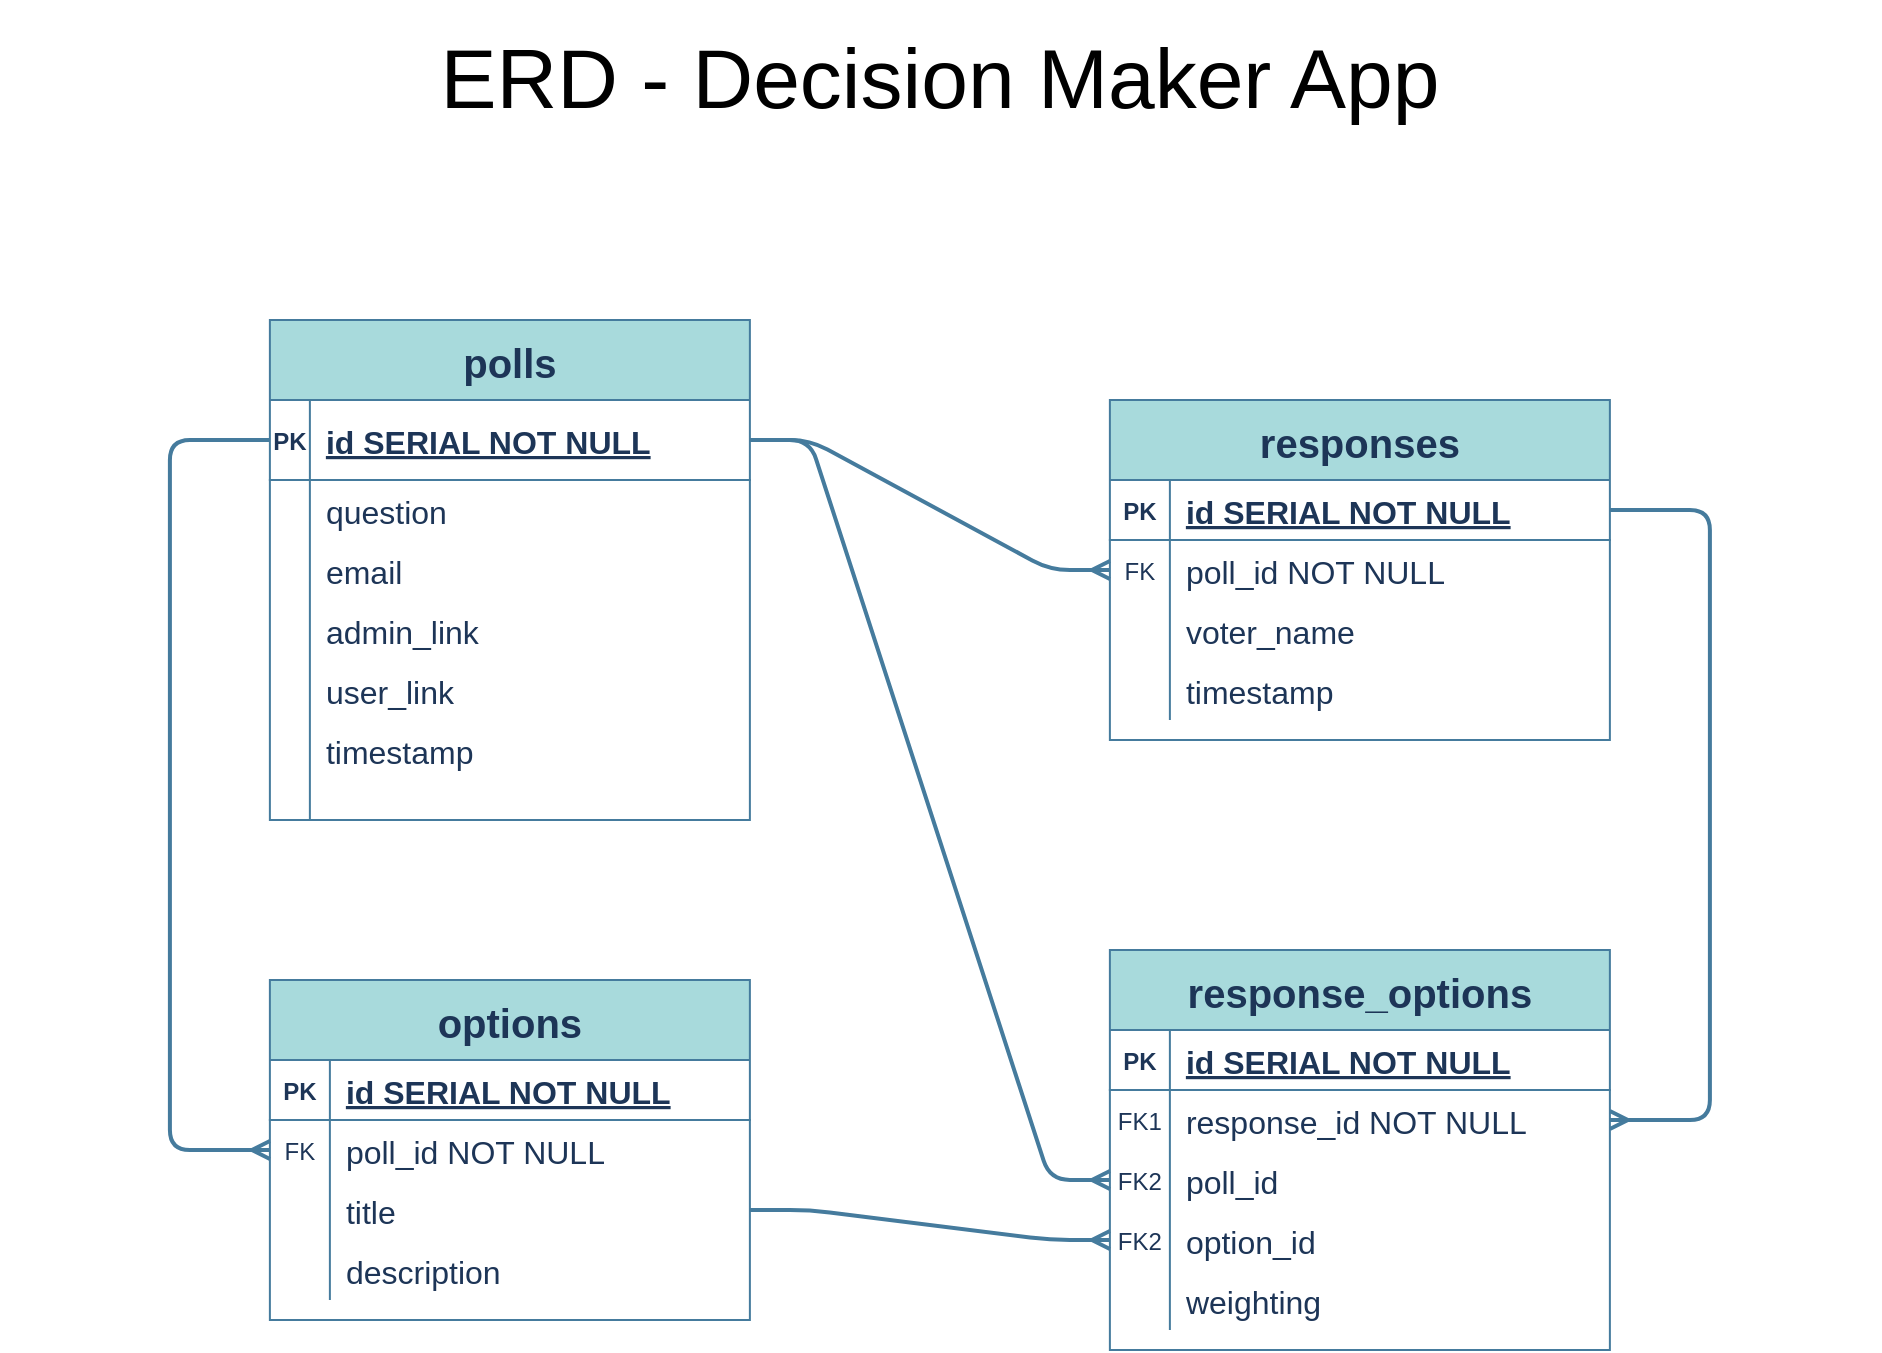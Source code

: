 <mxfile version="13.10.4" type="github">
  <diagram id="R2lEEEUBdFMjLlhIrx00" name="Page-1">
    <mxGraphModel dx="1678" dy="934" grid="1" gridSize="10" guides="1" tooltips="1" connect="1" arrows="1" fold="1" page="1" pageScale="1" pageWidth="1100" pageHeight="850" background="none" math="0" shadow="0" extFonts="Permanent Marker^https://fonts.googleapis.com/css?family=Permanent+Marker">
      <root>
        <mxCell id="0" />
        <mxCell id="1" parent="0" />
        <mxCell id="C-vyLk0tnHw3VtMMgP7b-1" value="" style="edgeStyle=entityRelationEdgeStyle;endArrow=ERmany;startArrow=none;endFill=0;startFill=0;strokeWidth=2;labelBackgroundColor=#F1FAEE;strokeColor=#457B9D;fontColor=#1D3557;" parent="1" source="C-vyLk0tnHw3VtMMgP7b-24" target="C-vyLk0tnHw3VtMMgP7b-6" edge="1">
          <mxGeometry width="100" height="100" relative="1" as="geometry">
            <mxPoint x="434.94" y="830" as="sourcePoint" />
            <mxPoint x="534.94" y="730" as="targetPoint" />
          </mxGeometry>
        </mxCell>
        <mxCell id="C-vyLk0tnHw3VtMMgP7b-2" value="responses" style="shape=table;startSize=40;container=1;collapsible=1;childLayout=tableLayout;fixedRows=1;rowLines=0;fontStyle=1;align=center;resizeLast=1;fontSize=20;fillColor=#A8DADC;strokeColor=#457B9D;fontColor=#1D3557;" parent="1" vertex="1">
          <mxGeometry x="634.94" y="240" width="250" height="170" as="geometry" />
        </mxCell>
        <mxCell id="C-vyLk0tnHw3VtMMgP7b-3" value="" style="shape=partialRectangle;collapsible=0;dropTarget=0;pointerEvents=0;fillColor=none;points=[[0,0.5],[1,0.5]];portConstraint=eastwest;top=0;left=0;right=0;bottom=1;strokeColor=#457B9D;fontColor=#1D3557;" parent="C-vyLk0tnHw3VtMMgP7b-2" vertex="1">
          <mxGeometry y="40" width="250" height="30" as="geometry" />
        </mxCell>
        <mxCell id="C-vyLk0tnHw3VtMMgP7b-4" value="PK" style="shape=partialRectangle;overflow=hidden;connectable=0;fillColor=none;top=0;left=0;bottom=0;right=0;fontStyle=1;strokeColor=#457B9D;fontColor=#1D3557;" parent="C-vyLk0tnHw3VtMMgP7b-3" vertex="1">
          <mxGeometry width="30" height="30" as="geometry" />
        </mxCell>
        <mxCell id="C-vyLk0tnHw3VtMMgP7b-5" value="id SERIAL NOT NULL " style="shape=partialRectangle;overflow=hidden;connectable=0;fillColor=none;top=0;left=0;bottom=0;right=0;align=left;spacingLeft=6;fontStyle=5;fontSize=16;strokeColor=#457B9D;fontColor=#1D3557;" parent="C-vyLk0tnHw3VtMMgP7b-3" vertex="1">
          <mxGeometry x="30" width="220" height="30" as="geometry" />
        </mxCell>
        <mxCell id="C-vyLk0tnHw3VtMMgP7b-6" value="" style="shape=partialRectangle;collapsible=0;dropTarget=0;pointerEvents=0;fillColor=none;points=[[0,0.5],[1,0.5]];portConstraint=eastwest;top=0;left=0;right=0;bottom=0;strokeColor=#457B9D;fontColor=#1D3557;" parent="C-vyLk0tnHw3VtMMgP7b-2" vertex="1">
          <mxGeometry y="70" width="250" height="30" as="geometry" />
        </mxCell>
        <mxCell id="C-vyLk0tnHw3VtMMgP7b-7" value="FK" style="shape=partialRectangle;overflow=hidden;connectable=0;fillColor=none;top=0;left=0;bottom=0;right=0;strokeColor=#457B9D;fontColor=#1D3557;" parent="C-vyLk0tnHw3VtMMgP7b-6" vertex="1">
          <mxGeometry width="30" height="30" as="geometry" />
        </mxCell>
        <mxCell id="C-vyLk0tnHw3VtMMgP7b-8" value="poll_id NOT NULL" style="shape=partialRectangle;overflow=hidden;connectable=0;fillColor=none;top=0;left=0;bottom=0;right=0;align=left;spacingLeft=6;fontSize=16;strokeColor=#457B9D;fontColor=#1D3557;" parent="C-vyLk0tnHw3VtMMgP7b-6" vertex="1">
          <mxGeometry x="30" width="220" height="30" as="geometry" />
        </mxCell>
        <mxCell id="FZR4OLmkqivzkAO5iSQV-20" value="" style="shape=partialRectangle;collapsible=0;dropTarget=0;pointerEvents=0;fillColor=none;points=[[0,0.5],[1,0.5]];portConstraint=eastwest;top=0;left=0;right=0;bottom=0;strokeColor=#457B9D;fontColor=#1D3557;" parent="C-vyLk0tnHw3VtMMgP7b-2" vertex="1">
          <mxGeometry y="100" width="250" height="30" as="geometry" />
        </mxCell>
        <mxCell id="FZR4OLmkqivzkAO5iSQV-21" value="" style="shape=partialRectangle;overflow=hidden;connectable=0;fillColor=none;top=0;left=0;bottom=0;right=0;strokeColor=#457B9D;fontColor=#1D3557;" parent="FZR4OLmkqivzkAO5iSQV-20" vertex="1">
          <mxGeometry width="30" height="30" as="geometry" />
        </mxCell>
        <mxCell id="FZR4OLmkqivzkAO5iSQV-22" value="voter_name" style="shape=partialRectangle;overflow=hidden;connectable=0;fillColor=none;top=0;left=0;bottom=0;right=0;align=left;spacingLeft=6;fontSize=16;strokeColor=#457B9D;fontColor=#1D3557;" parent="FZR4OLmkqivzkAO5iSQV-20" vertex="1">
          <mxGeometry x="30" width="220" height="30" as="geometry" />
        </mxCell>
        <mxCell id="C-vyLk0tnHw3VtMMgP7b-9" value="" style="shape=partialRectangle;collapsible=0;dropTarget=0;pointerEvents=0;fillColor=none;points=[[0,0.5],[1,0.5]];portConstraint=eastwest;top=0;left=0;right=0;bottom=0;strokeColor=#457B9D;fontColor=#1D3557;" parent="C-vyLk0tnHw3VtMMgP7b-2" vertex="1">
          <mxGeometry y="130" width="250" height="30" as="geometry" />
        </mxCell>
        <mxCell id="C-vyLk0tnHw3VtMMgP7b-10" value="" style="shape=partialRectangle;overflow=hidden;connectable=0;fillColor=none;top=0;left=0;bottom=0;right=0;strokeColor=#457B9D;fontColor=#1D3557;" parent="C-vyLk0tnHw3VtMMgP7b-9" vertex="1">
          <mxGeometry width="30" height="30" as="geometry" />
        </mxCell>
        <mxCell id="C-vyLk0tnHw3VtMMgP7b-11" value="timestamp" style="shape=partialRectangle;overflow=hidden;connectable=0;fillColor=none;top=0;left=0;bottom=0;right=0;align=left;spacingLeft=6;fontSize=16;strokeColor=#457B9D;fontColor=#1D3557;" parent="C-vyLk0tnHw3VtMMgP7b-9" vertex="1">
          <mxGeometry x="30" width="220" height="30" as="geometry" />
        </mxCell>
        <mxCell id="C-vyLk0tnHw3VtMMgP7b-23" value="polls" style="shape=table;startSize=40;container=1;collapsible=1;childLayout=tableLayout;fixedRows=1;rowLines=0;fontStyle=1;align=center;resizeLast=1;fontSize=20;fillColor=#A8DADC;strokeColor=#457B9D;fontColor=#1D3557;" parent="1" vertex="1">
          <mxGeometry x="214.94" y="200" width="240" height="250" as="geometry" />
        </mxCell>
        <mxCell id="C-vyLk0tnHw3VtMMgP7b-24" value="" style="shape=partialRectangle;collapsible=0;dropTarget=0;pointerEvents=0;fillColor=none;points=[[0,0.5],[1,0.5]];portConstraint=eastwest;top=0;left=0;right=0;bottom=1;strokeColor=#457B9D;fontColor=#1D3557;" parent="C-vyLk0tnHw3VtMMgP7b-23" vertex="1">
          <mxGeometry y="40" width="240" height="40" as="geometry" />
        </mxCell>
        <mxCell id="C-vyLk0tnHw3VtMMgP7b-25" value="PK" style="shape=partialRectangle;overflow=hidden;connectable=0;fillColor=none;top=0;left=0;bottom=0;right=0;fontStyle=1;strokeColor=#457B9D;fontColor=#1D3557;" parent="C-vyLk0tnHw3VtMMgP7b-24" vertex="1">
          <mxGeometry width="20" height="40" as="geometry" />
        </mxCell>
        <mxCell id="C-vyLk0tnHw3VtMMgP7b-26" value="id SERIAL NOT NULL " style="shape=partialRectangle;overflow=hidden;connectable=0;fillColor=none;top=0;left=0;bottom=0;right=0;align=left;spacingLeft=6;fontStyle=5;fontSize=16;strokeColor=#457B9D;fontColor=#1D3557;" parent="C-vyLk0tnHw3VtMMgP7b-24" vertex="1">
          <mxGeometry x="20" width="220" height="40" as="geometry" />
        </mxCell>
        <mxCell id="FZR4OLmkqivzkAO5iSQV-11" value="" style="shape=partialRectangle;collapsible=0;dropTarget=0;pointerEvents=0;fillColor=none;points=[[0,0.5],[1,0.5]];portConstraint=eastwest;top=0;left=0;right=0;bottom=0;strokeColor=#457B9D;fontColor=#1D3557;" parent="C-vyLk0tnHw3VtMMgP7b-23" vertex="1">
          <mxGeometry y="80" width="240" height="30" as="geometry" />
        </mxCell>
        <mxCell id="FZR4OLmkqivzkAO5iSQV-12" value="" style="shape=partialRectangle;overflow=hidden;connectable=0;fillColor=none;top=0;left=0;bottom=0;right=0;strokeColor=#457B9D;fontColor=#1D3557;" parent="FZR4OLmkqivzkAO5iSQV-11" vertex="1">
          <mxGeometry width="20" height="30" as="geometry" />
        </mxCell>
        <mxCell id="FZR4OLmkqivzkAO5iSQV-13" value="question" style="shape=partialRectangle;overflow=hidden;connectable=0;fillColor=none;top=0;left=0;bottom=0;right=0;align=left;spacingLeft=6;verticalAlign=middle;fontSize=16;strokeColor=#457B9D;fontColor=#1D3557;" parent="FZR4OLmkqivzkAO5iSQV-11" vertex="1">
          <mxGeometry x="20" width="220" height="30" as="geometry" />
        </mxCell>
        <mxCell id="FZR4OLmkqivzkAO5iSQV-1" value="" style="shape=partialRectangle;collapsible=0;dropTarget=0;pointerEvents=0;fillColor=none;points=[[0,0.5],[1,0.5]];portConstraint=eastwest;top=0;left=0;right=0;bottom=0;strokeColor=#457B9D;fontColor=#1D3557;" parent="C-vyLk0tnHw3VtMMgP7b-23" vertex="1">
          <mxGeometry y="110" width="240" height="30" as="geometry" />
        </mxCell>
        <mxCell id="FZR4OLmkqivzkAO5iSQV-2" value="" style="shape=partialRectangle;overflow=hidden;connectable=0;fillColor=none;top=0;left=0;bottom=0;right=0;strokeColor=#457B9D;fontColor=#1D3557;" parent="FZR4OLmkqivzkAO5iSQV-1" vertex="1">
          <mxGeometry width="20" height="30" as="geometry" />
        </mxCell>
        <mxCell id="FZR4OLmkqivzkAO5iSQV-3" value="email" style="shape=partialRectangle;overflow=hidden;connectable=0;fillColor=none;top=0;left=0;bottom=0;right=0;align=left;spacingLeft=6;verticalAlign=middle;fontSize=16;strokeColor=#457B9D;fontColor=#1D3557;" parent="FZR4OLmkqivzkAO5iSQV-1" vertex="1">
          <mxGeometry x="20" width="220" height="30" as="geometry" />
        </mxCell>
        <mxCell id="FZR4OLmkqivzkAO5iSQV-5" value="" style="shape=partialRectangle;collapsible=0;dropTarget=0;pointerEvents=0;fillColor=none;points=[[0,0.5],[1,0.5]];portConstraint=eastwest;top=0;left=0;right=0;bottom=0;strokeColor=#457B9D;fontColor=#1D3557;" parent="C-vyLk0tnHw3VtMMgP7b-23" vertex="1">
          <mxGeometry y="140" width="240" height="30" as="geometry" />
        </mxCell>
        <mxCell id="FZR4OLmkqivzkAO5iSQV-6" value="" style="shape=partialRectangle;overflow=hidden;connectable=0;fillColor=none;top=0;left=0;bottom=0;right=0;strokeColor=#457B9D;fontColor=#1D3557;" parent="FZR4OLmkqivzkAO5iSQV-5" vertex="1">
          <mxGeometry width="20" height="30" as="geometry" />
        </mxCell>
        <mxCell id="FZR4OLmkqivzkAO5iSQV-7" value="admin_link" style="shape=partialRectangle;overflow=hidden;connectable=0;fillColor=none;top=0;left=0;bottom=0;right=0;align=left;spacingLeft=6;verticalAlign=middle;fontSize=16;strokeColor=#457B9D;fontColor=#1D3557;" parent="FZR4OLmkqivzkAO5iSQV-5" vertex="1">
          <mxGeometry x="20" width="220" height="30" as="geometry" />
        </mxCell>
        <mxCell id="FZR4OLmkqivzkAO5iSQV-8" value="" style="shape=partialRectangle;collapsible=0;dropTarget=0;pointerEvents=0;fillColor=none;points=[[0,0.5],[1,0.5]];portConstraint=eastwest;top=0;left=0;right=0;bottom=0;strokeColor=#457B9D;fontColor=#1D3557;" parent="C-vyLk0tnHw3VtMMgP7b-23" vertex="1">
          <mxGeometry y="170" width="240" height="30" as="geometry" />
        </mxCell>
        <mxCell id="FZR4OLmkqivzkAO5iSQV-9" value="" style="shape=partialRectangle;overflow=hidden;connectable=0;fillColor=none;top=0;left=0;bottom=0;right=0;strokeColor=#457B9D;fontColor=#1D3557;" parent="FZR4OLmkqivzkAO5iSQV-8" vertex="1">
          <mxGeometry width="20" height="30" as="geometry" />
        </mxCell>
        <mxCell id="FZR4OLmkqivzkAO5iSQV-10" value="user_link" style="shape=partialRectangle;overflow=hidden;connectable=0;fillColor=none;top=0;left=0;bottom=0;right=0;align=left;spacingLeft=6;verticalAlign=middle;fontSize=16;strokeColor=#457B9D;fontColor=#1D3557;" parent="FZR4OLmkqivzkAO5iSQV-8" vertex="1">
          <mxGeometry x="20" width="220" height="30" as="geometry" />
        </mxCell>
        <mxCell id="FZR4OLmkqivzkAO5iSQV-14" value="" style="shape=partialRectangle;collapsible=0;dropTarget=0;pointerEvents=0;fillColor=none;points=[[0,0.5],[1,0.5]];portConstraint=eastwest;top=0;left=0;right=0;bottom=0;strokeColor=#457B9D;fontColor=#1D3557;" parent="C-vyLk0tnHw3VtMMgP7b-23" vertex="1">
          <mxGeometry y="200" width="240" height="30" as="geometry" />
        </mxCell>
        <mxCell id="FZR4OLmkqivzkAO5iSQV-15" value="" style="shape=partialRectangle;overflow=hidden;connectable=0;fillColor=none;top=0;left=0;bottom=0;right=0;strokeColor=#457B9D;fontColor=#1D3557;" parent="FZR4OLmkqivzkAO5iSQV-14" vertex="1">
          <mxGeometry width="20" height="30" as="geometry" />
        </mxCell>
        <mxCell id="FZR4OLmkqivzkAO5iSQV-16" value="timestamp" style="shape=partialRectangle;overflow=hidden;connectable=0;fillColor=none;top=0;left=0;bottom=0;right=0;align=left;spacingLeft=6;verticalAlign=middle;fontSize=16;strokeColor=#457B9D;fontColor=#1D3557;" parent="FZR4OLmkqivzkAO5iSQV-14" vertex="1">
          <mxGeometry x="20" width="220" height="30" as="geometry" />
        </mxCell>
        <mxCell id="FZR4OLmkqivzkAO5iSQV-17" value="" style="shape=partialRectangle;collapsible=0;dropTarget=0;pointerEvents=0;fillColor=none;points=[[0,0.5],[1,0.5]];portConstraint=eastwest;top=0;left=0;right=0;bottom=0;strokeColor=#457B9D;fontColor=#1D3557;" parent="C-vyLk0tnHw3VtMMgP7b-23" vertex="1">
          <mxGeometry y="230" width="240" height="20" as="geometry" />
        </mxCell>
        <mxCell id="FZR4OLmkqivzkAO5iSQV-18" value="" style="shape=partialRectangle;overflow=hidden;connectable=0;fillColor=none;top=0;left=0;bottom=0;right=0;strokeColor=#457B9D;fontColor=#1D3557;" parent="FZR4OLmkqivzkAO5iSQV-17" vertex="1">
          <mxGeometry width="20" height="20" as="geometry" />
        </mxCell>
        <mxCell id="FZR4OLmkqivzkAO5iSQV-19" value="" style="shape=partialRectangle;overflow=hidden;connectable=0;fillColor=none;top=0;left=0;bottom=0;right=0;align=left;spacingLeft=6;verticalAlign=middle;fontSize=16;strokeColor=#457B9D;fontColor=#1D3557;" parent="FZR4OLmkqivzkAO5iSQV-17" vertex="1">
          <mxGeometry x="20" width="220" height="20" as="geometry" />
        </mxCell>
        <mxCell id="FZR4OLmkqivzkAO5iSQV-23" value="options" style="shape=table;startSize=40;container=1;collapsible=1;childLayout=tableLayout;fixedRows=1;rowLines=0;fontStyle=1;align=center;resizeLast=1;fontSize=20;fillColor=#A8DADC;strokeColor=#457B9D;fontColor=#1D3557;" parent="1" vertex="1">
          <mxGeometry x="214.94" y="530" width="240" height="170" as="geometry" />
        </mxCell>
        <mxCell id="FZR4OLmkqivzkAO5iSQV-24" value="" style="shape=partialRectangle;collapsible=0;dropTarget=0;pointerEvents=0;fillColor=none;points=[[0,0.5],[1,0.5]];portConstraint=eastwest;top=0;left=0;right=0;bottom=1;strokeColor=#457B9D;fontColor=#1D3557;" parent="FZR4OLmkqivzkAO5iSQV-23" vertex="1">
          <mxGeometry y="40" width="240" height="30" as="geometry" />
        </mxCell>
        <mxCell id="FZR4OLmkqivzkAO5iSQV-25" value="PK" style="shape=partialRectangle;overflow=hidden;connectable=0;fillColor=none;top=0;left=0;bottom=0;right=0;fontStyle=1;fontSize=12;strokeColor=#457B9D;fontColor=#1D3557;" parent="FZR4OLmkqivzkAO5iSQV-24" vertex="1">
          <mxGeometry width="30" height="30" as="geometry" />
        </mxCell>
        <mxCell id="FZR4OLmkqivzkAO5iSQV-26" value="id SERIAL NOT NULL " style="shape=partialRectangle;overflow=hidden;connectable=0;fillColor=none;top=0;left=0;bottom=0;right=0;align=left;spacingLeft=6;fontStyle=5;fontSize=16;strokeColor=#457B9D;fontColor=#1D3557;" parent="FZR4OLmkqivzkAO5iSQV-24" vertex="1">
          <mxGeometry x="30" width="210" height="30" as="geometry" />
        </mxCell>
        <mxCell id="FZR4OLmkqivzkAO5iSQV-27" value="" style="shape=partialRectangle;collapsible=0;dropTarget=0;pointerEvents=0;fillColor=none;points=[[0,0.5],[1,0.5]];portConstraint=eastwest;top=0;left=0;right=0;bottom=0;strokeColor=#457B9D;fontColor=#1D3557;" parent="FZR4OLmkqivzkAO5iSQV-23" vertex="1">
          <mxGeometry y="70" width="240" height="30" as="geometry" />
        </mxCell>
        <mxCell id="FZR4OLmkqivzkAO5iSQV-28" value="FK" style="shape=partialRectangle;overflow=hidden;connectable=0;fillColor=none;top=0;left=0;bottom=0;right=0;fontSize=12;strokeColor=#457B9D;fontColor=#1D3557;" parent="FZR4OLmkqivzkAO5iSQV-27" vertex="1">
          <mxGeometry width="30" height="30" as="geometry" />
        </mxCell>
        <mxCell id="FZR4OLmkqivzkAO5iSQV-29" value="poll_id NOT NULL" style="shape=partialRectangle;overflow=hidden;connectable=0;fillColor=none;top=0;left=0;bottom=0;right=0;align=left;spacingLeft=6;fontSize=16;strokeColor=#457B9D;fontColor=#1D3557;" parent="FZR4OLmkqivzkAO5iSQV-27" vertex="1">
          <mxGeometry x="30" width="210" height="30" as="geometry" />
        </mxCell>
        <mxCell id="FZR4OLmkqivzkAO5iSQV-30" value="" style="shape=partialRectangle;collapsible=0;dropTarget=0;pointerEvents=0;fillColor=none;points=[[0,0.5],[1,0.5]];portConstraint=eastwest;top=0;left=0;right=0;bottom=0;strokeColor=#457B9D;fontColor=#1D3557;" parent="FZR4OLmkqivzkAO5iSQV-23" vertex="1">
          <mxGeometry y="100" width="240" height="30" as="geometry" />
        </mxCell>
        <mxCell id="FZR4OLmkqivzkAO5iSQV-31" value="" style="shape=partialRectangle;overflow=hidden;connectable=0;fillColor=none;top=0;left=0;bottom=0;right=0;strokeColor=#457B9D;fontColor=#1D3557;" parent="FZR4OLmkqivzkAO5iSQV-30" vertex="1">
          <mxGeometry width="30" height="30" as="geometry" />
        </mxCell>
        <mxCell id="FZR4OLmkqivzkAO5iSQV-32" value="title" style="shape=partialRectangle;overflow=hidden;connectable=0;fillColor=none;top=0;left=0;bottom=0;right=0;align=left;spacingLeft=6;fontSize=16;strokeColor=#457B9D;fontColor=#1D3557;" parent="FZR4OLmkqivzkAO5iSQV-30" vertex="1">
          <mxGeometry x="30" width="210" height="30" as="geometry" />
        </mxCell>
        <mxCell id="FZR4OLmkqivzkAO5iSQV-33" value="" style="shape=partialRectangle;collapsible=0;dropTarget=0;pointerEvents=0;fillColor=none;points=[[0,0.5],[1,0.5]];portConstraint=eastwest;top=0;left=0;right=0;bottom=0;strokeColor=#457B9D;fontColor=#1D3557;" parent="FZR4OLmkqivzkAO5iSQV-23" vertex="1">
          <mxGeometry y="130" width="240" height="30" as="geometry" />
        </mxCell>
        <mxCell id="FZR4OLmkqivzkAO5iSQV-34" value="" style="shape=partialRectangle;overflow=hidden;connectable=0;fillColor=none;top=0;left=0;bottom=0;right=0;strokeColor=#457B9D;fontColor=#1D3557;" parent="FZR4OLmkqivzkAO5iSQV-33" vertex="1">
          <mxGeometry width="30" height="30" as="geometry" />
        </mxCell>
        <mxCell id="FZR4OLmkqivzkAO5iSQV-35" value="description" style="shape=partialRectangle;overflow=hidden;connectable=0;fillColor=none;top=0;left=0;bottom=0;right=0;align=left;spacingLeft=6;fontSize=16;strokeColor=#457B9D;fontColor=#1D3557;" parent="FZR4OLmkqivzkAO5iSQV-33" vertex="1">
          <mxGeometry x="30" width="210" height="30" as="geometry" />
        </mxCell>
        <mxCell id="FZR4OLmkqivzkAO5iSQV-42" style="edgeStyle=orthogonalEdgeStyle;rounded=1;orthogonalLoop=1;jettySize=auto;html=1;exitX=0;exitY=0.5;exitDx=0;exitDy=0;entryX=0;entryY=0.5;entryDx=0;entryDy=0;startArrow=none;startFill=0;endArrow=ERmany;endFill=0;fontColor=#1D3557;fontSize=12;strokeWidth=2;labelBackgroundColor=#F1FAEE;strokeColor=#457B9D;" parent="1" source="C-vyLk0tnHw3VtMMgP7b-24" target="FZR4OLmkqivzkAO5iSQV-27" edge="1">
          <mxGeometry relative="1" as="geometry">
            <Array as="points">
              <mxPoint x="164.94" y="260" />
              <mxPoint x="164.94" y="615" />
            </Array>
          </mxGeometry>
        </mxCell>
        <mxCell id="FZR4OLmkqivzkAO5iSQV-43" value="response_options" style="shape=table;startSize=40;container=1;collapsible=1;childLayout=tableLayout;fixedRows=1;rowLines=0;fontStyle=1;align=center;resizeLast=1;fontSize=20;fillColor=#A8DADC;strokeColor=#457B9D;fontColor=#1D3557;" parent="1" vertex="1">
          <mxGeometry x="634.94" y="515" width="250" height="200" as="geometry" />
        </mxCell>
        <mxCell id="FZR4OLmkqivzkAO5iSQV-44" value="" style="shape=partialRectangle;collapsible=0;dropTarget=0;pointerEvents=0;fillColor=none;points=[[0,0.5],[1,0.5]];portConstraint=eastwest;top=0;left=0;right=0;bottom=1;strokeColor=#457B9D;fontColor=#1D3557;" parent="FZR4OLmkqivzkAO5iSQV-43" vertex="1">
          <mxGeometry y="40" width="250" height="30" as="geometry" />
        </mxCell>
        <mxCell id="FZR4OLmkqivzkAO5iSQV-45" value="PK" style="shape=partialRectangle;overflow=hidden;connectable=0;fillColor=none;top=0;left=0;bottom=0;right=0;fontStyle=1;strokeColor=#457B9D;fontColor=#1D3557;" parent="FZR4OLmkqivzkAO5iSQV-44" vertex="1">
          <mxGeometry width="30" height="30" as="geometry" />
        </mxCell>
        <mxCell id="FZR4OLmkqivzkAO5iSQV-46" value="id SERIAL NOT NULL " style="shape=partialRectangle;overflow=hidden;connectable=0;fillColor=none;top=0;left=0;bottom=0;right=0;align=left;spacingLeft=6;fontStyle=5;fontSize=16;strokeColor=#457B9D;fontColor=#1D3557;" parent="FZR4OLmkqivzkAO5iSQV-44" vertex="1">
          <mxGeometry x="30" width="220" height="30" as="geometry" />
        </mxCell>
        <mxCell id="FZR4OLmkqivzkAO5iSQV-47" value="" style="shape=partialRectangle;collapsible=0;dropTarget=0;pointerEvents=0;fillColor=none;points=[[0,0.5],[1,0.5]];portConstraint=eastwest;top=0;left=0;right=0;bottom=0;strokeColor=#457B9D;fontColor=#1D3557;" parent="FZR4OLmkqivzkAO5iSQV-43" vertex="1">
          <mxGeometry y="70" width="250" height="30" as="geometry" />
        </mxCell>
        <mxCell id="FZR4OLmkqivzkAO5iSQV-48" value="FK1" style="shape=partialRectangle;overflow=hidden;connectable=0;fillColor=none;top=0;left=0;bottom=0;right=0;strokeColor=#457B9D;fontColor=#1D3557;" parent="FZR4OLmkqivzkAO5iSQV-47" vertex="1">
          <mxGeometry width="30" height="30" as="geometry" />
        </mxCell>
        <mxCell id="FZR4OLmkqivzkAO5iSQV-49" value="response_id NOT NULL" style="shape=partialRectangle;overflow=hidden;connectable=0;fillColor=none;top=0;left=0;bottom=0;right=0;align=left;spacingLeft=6;fontSize=16;strokeColor=#457B9D;fontColor=#1D3557;" parent="FZR4OLmkqivzkAO5iSQV-47" vertex="1">
          <mxGeometry x="30" width="220" height="30" as="geometry" />
        </mxCell>
        <mxCell id="FZR4OLmkqivzkAO5iSQV-50" value="" style="shape=partialRectangle;collapsible=0;dropTarget=0;pointerEvents=0;fillColor=none;points=[[0,0.5],[1,0.5]];portConstraint=eastwest;top=0;left=0;right=0;bottom=0;strokeColor=#457B9D;fontColor=#1D3557;" parent="FZR4OLmkqivzkAO5iSQV-43" vertex="1">
          <mxGeometry y="100" width="250" height="30" as="geometry" />
        </mxCell>
        <mxCell id="FZR4OLmkqivzkAO5iSQV-51" value="FK2" style="shape=partialRectangle;overflow=hidden;connectable=0;fillColor=none;top=0;left=0;bottom=0;right=0;strokeColor=#457B9D;fontColor=#1D3557;" parent="FZR4OLmkqivzkAO5iSQV-50" vertex="1">
          <mxGeometry width="30" height="30" as="geometry" />
        </mxCell>
        <mxCell id="FZR4OLmkqivzkAO5iSQV-52" value="poll_id" style="shape=partialRectangle;overflow=hidden;connectable=0;fillColor=none;top=0;left=0;bottom=0;right=0;align=left;spacingLeft=6;fontSize=16;strokeColor=#457B9D;fontColor=#1D3557;" parent="FZR4OLmkqivzkAO5iSQV-50" vertex="1">
          <mxGeometry x="30" width="220" height="30" as="geometry" />
        </mxCell>
        <mxCell id="BeK_qcxKjGV13vO6tgBi-1" value="" style="shape=partialRectangle;collapsible=0;dropTarget=0;pointerEvents=0;fillColor=none;points=[[0,0.5],[1,0.5]];portConstraint=eastwest;top=0;left=0;right=0;bottom=0;strokeColor=#457B9D;fontColor=#1D3557;" vertex="1" parent="FZR4OLmkqivzkAO5iSQV-43">
          <mxGeometry y="130" width="250" height="30" as="geometry" />
        </mxCell>
        <mxCell id="BeK_qcxKjGV13vO6tgBi-2" value="FK2" style="shape=partialRectangle;overflow=hidden;connectable=0;fillColor=none;top=0;left=0;bottom=0;right=0;strokeColor=#457B9D;fontColor=#1D3557;" vertex="1" parent="BeK_qcxKjGV13vO6tgBi-1">
          <mxGeometry width="30" height="30" as="geometry" />
        </mxCell>
        <mxCell id="BeK_qcxKjGV13vO6tgBi-3" value="option_id" style="shape=partialRectangle;overflow=hidden;connectable=0;fillColor=none;top=0;left=0;bottom=0;right=0;align=left;spacingLeft=6;fontSize=16;strokeColor=#457B9D;fontColor=#1D3557;" vertex="1" parent="BeK_qcxKjGV13vO6tgBi-1">
          <mxGeometry x="30" width="220" height="30" as="geometry" />
        </mxCell>
        <mxCell id="FZR4OLmkqivzkAO5iSQV-53" value="" style="shape=partialRectangle;collapsible=0;dropTarget=0;pointerEvents=0;fillColor=none;points=[[0,0.5],[1,0.5]];portConstraint=eastwest;top=0;left=0;right=0;bottom=0;strokeColor=#457B9D;fontColor=#1D3557;" parent="FZR4OLmkqivzkAO5iSQV-43" vertex="1">
          <mxGeometry y="160" width="250" height="30" as="geometry" />
        </mxCell>
        <mxCell id="FZR4OLmkqivzkAO5iSQV-54" value="" style="shape=partialRectangle;overflow=hidden;connectable=0;fillColor=none;top=0;left=0;bottom=0;right=0;strokeColor=#457B9D;fontColor=#1D3557;" parent="FZR4OLmkqivzkAO5iSQV-53" vertex="1">
          <mxGeometry width="30" height="30" as="geometry" />
        </mxCell>
        <mxCell id="FZR4OLmkqivzkAO5iSQV-55" value="weighting" style="shape=partialRectangle;overflow=hidden;connectable=0;fillColor=none;top=0;left=0;bottom=0;right=0;align=left;spacingLeft=6;fontSize=16;strokeColor=#457B9D;fontColor=#1D3557;" parent="FZR4OLmkqivzkAO5iSQV-53" vertex="1">
          <mxGeometry x="30" width="220" height="30" as="geometry" />
        </mxCell>
        <mxCell id="FZR4OLmkqivzkAO5iSQV-57" value="" style="edgeStyle=entityRelationEdgeStyle;fontSize=12;html=1;endArrow=ERmany;strokeColor=#457B9D;fillColor=#A8DADC;entryX=0;entryY=0.5;entryDx=0;entryDy=0;strokeWidth=2;" parent="1" target="BeK_qcxKjGV13vO6tgBi-1" edge="1">
          <mxGeometry width="100" height="100" relative="1" as="geometry">
            <mxPoint x="454.94" y="645" as="sourcePoint" />
            <mxPoint x="554.94" y="545" as="targetPoint" />
          </mxGeometry>
        </mxCell>
        <mxCell id="FZR4OLmkqivzkAO5iSQV-58" style="edgeStyle=orthogonalEdgeStyle;curved=0;rounded=1;sketch=0;orthogonalLoop=1;jettySize=auto;html=1;exitX=1;exitY=0.5;exitDx=0;exitDy=0;entryX=1;entryY=0.5;entryDx=0;entryDy=0;strokeColor=#457B9D;strokeWidth=2;fillColor=#A8DADC;fontColor=#1D3557;endArrow=ERmany;endFill=0;" parent="1" source="C-vyLk0tnHw3VtMMgP7b-3" target="FZR4OLmkqivzkAO5iSQV-47" edge="1">
          <mxGeometry relative="1" as="geometry">
            <Array as="points">
              <mxPoint x="934.94" y="295" />
              <mxPoint x="934.94" y="600" />
            </Array>
          </mxGeometry>
        </mxCell>
        <mxCell id="BeK_qcxKjGV13vO6tgBi-5" value="" style="edgeStyle=entityRelationEdgeStyle;endArrow=ERmany;startArrow=none;endFill=0;startFill=0;strokeWidth=2;labelBackgroundColor=#F1FAEE;strokeColor=#457B9D;fontColor=#1D3557;exitX=1;exitY=0.5;exitDx=0;exitDy=0;entryX=0;entryY=0.5;entryDx=0;entryDy=0;" edge="1" parent="1" source="C-vyLk0tnHw3VtMMgP7b-24" target="FZR4OLmkqivzkAO5iSQV-50">
          <mxGeometry width="100" height="100" relative="1" as="geometry">
            <mxPoint x="464.94" y="270" as="sourcePoint" />
            <mxPoint x="644.94" y="315" as="targetPoint" />
          </mxGeometry>
        </mxCell>
        <mxCell id="BeK_qcxKjGV13vO6tgBi-6" value="ERD - Decision Maker App" style="text;html=1;align=center;verticalAlign=middle;whiteSpace=wrap;rounded=0;fontSize=42;" vertex="1" parent="1">
          <mxGeometry x="80" y="40" width="940" height="80" as="geometry" />
        </mxCell>
      </root>
    </mxGraphModel>
  </diagram>
</mxfile>
